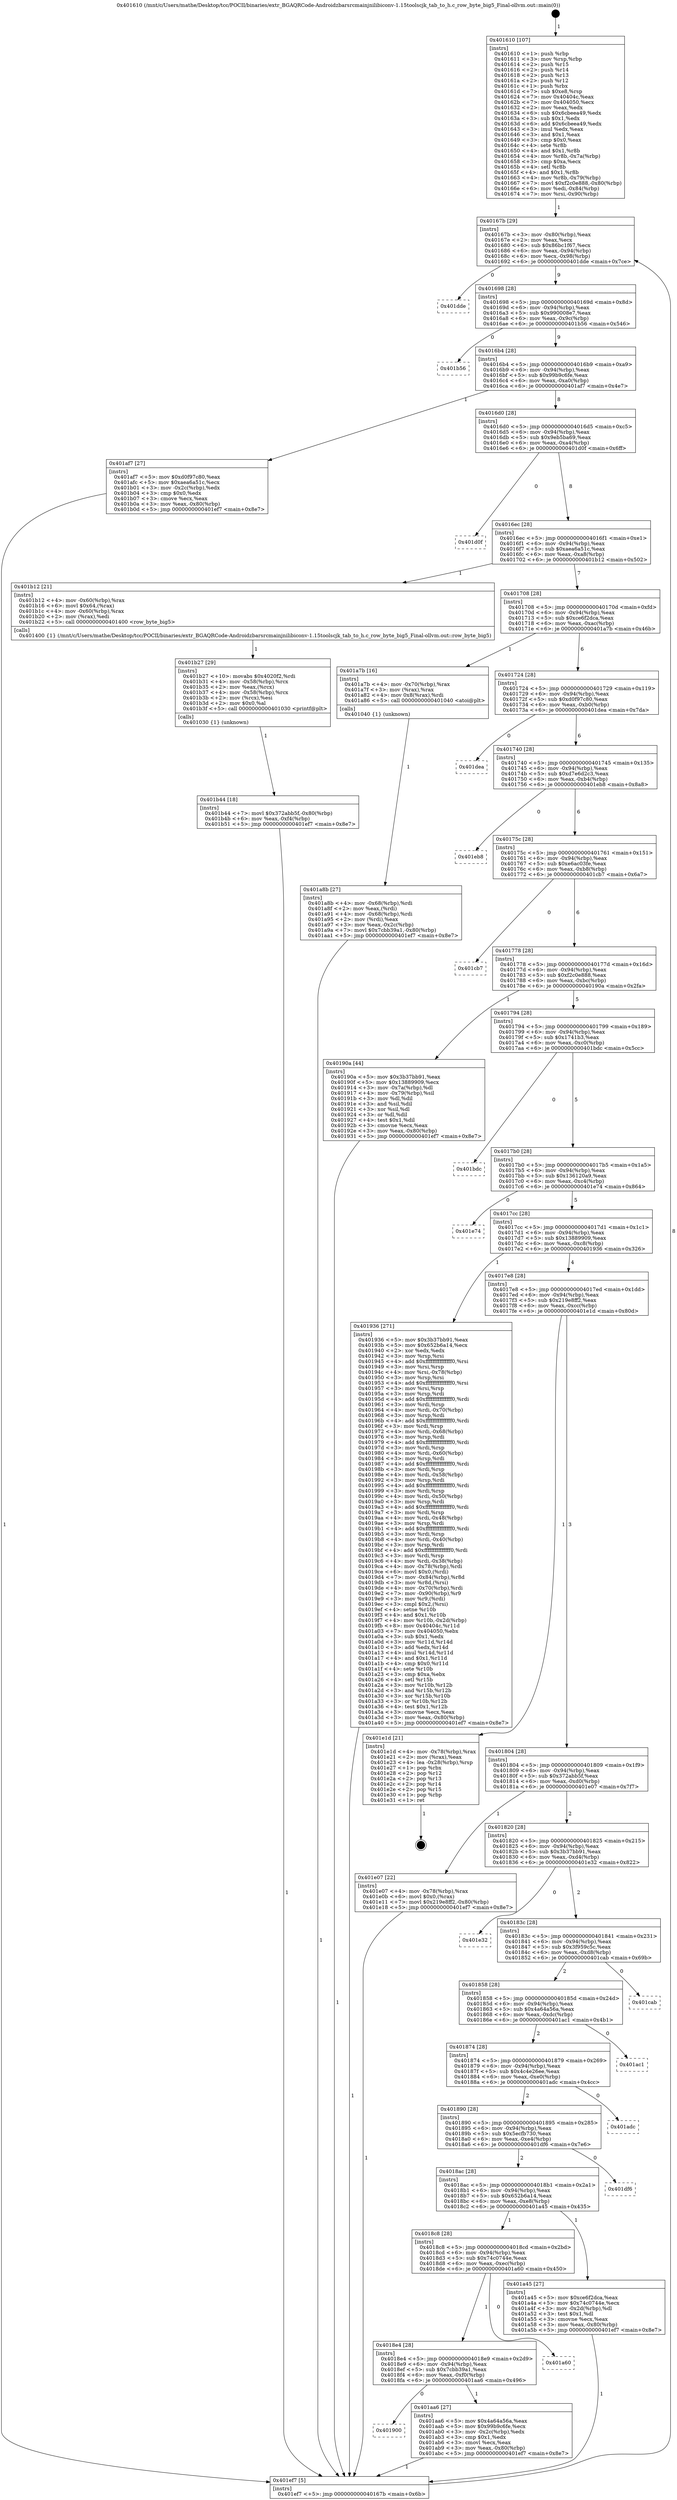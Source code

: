 digraph "0x401610" {
  label = "0x401610 (/mnt/c/Users/mathe/Desktop/tcc/POCII/binaries/extr_BGAQRCode-Androidzbarsrcmainjnilibiconv-1.15toolscjk_tab_to_h.c_row_byte_big5_Final-ollvm.out::main(0))"
  labelloc = "t"
  node[shape=record]

  Entry [label="",width=0.3,height=0.3,shape=circle,fillcolor=black,style=filled]
  "0x40167b" [label="{
     0x40167b [29]\l
     | [instrs]\l
     &nbsp;&nbsp;0x40167b \<+3\>: mov -0x80(%rbp),%eax\l
     &nbsp;&nbsp;0x40167e \<+2\>: mov %eax,%ecx\l
     &nbsp;&nbsp;0x401680 \<+6\>: sub $0x86bc1f67,%ecx\l
     &nbsp;&nbsp;0x401686 \<+6\>: mov %eax,-0x94(%rbp)\l
     &nbsp;&nbsp;0x40168c \<+6\>: mov %ecx,-0x98(%rbp)\l
     &nbsp;&nbsp;0x401692 \<+6\>: je 0000000000401dde \<main+0x7ce\>\l
  }"]
  "0x401dde" [label="{
     0x401dde\l
  }", style=dashed]
  "0x401698" [label="{
     0x401698 [28]\l
     | [instrs]\l
     &nbsp;&nbsp;0x401698 \<+5\>: jmp 000000000040169d \<main+0x8d\>\l
     &nbsp;&nbsp;0x40169d \<+6\>: mov -0x94(%rbp),%eax\l
     &nbsp;&nbsp;0x4016a3 \<+5\>: sub $0x990008e7,%eax\l
     &nbsp;&nbsp;0x4016a8 \<+6\>: mov %eax,-0x9c(%rbp)\l
     &nbsp;&nbsp;0x4016ae \<+6\>: je 0000000000401b56 \<main+0x546\>\l
  }"]
  Exit [label="",width=0.3,height=0.3,shape=circle,fillcolor=black,style=filled,peripheries=2]
  "0x401b56" [label="{
     0x401b56\l
  }", style=dashed]
  "0x4016b4" [label="{
     0x4016b4 [28]\l
     | [instrs]\l
     &nbsp;&nbsp;0x4016b4 \<+5\>: jmp 00000000004016b9 \<main+0xa9\>\l
     &nbsp;&nbsp;0x4016b9 \<+6\>: mov -0x94(%rbp),%eax\l
     &nbsp;&nbsp;0x4016bf \<+5\>: sub $0x99b9c6fe,%eax\l
     &nbsp;&nbsp;0x4016c4 \<+6\>: mov %eax,-0xa0(%rbp)\l
     &nbsp;&nbsp;0x4016ca \<+6\>: je 0000000000401af7 \<main+0x4e7\>\l
  }"]
  "0x401b44" [label="{
     0x401b44 [18]\l
     | [instrs]\l
     &nbsp;&nbsp;0x401b44 \<+7\>: movl $0x372abb5f,-0x80(%rbp)\l
     &nbsp;&nbsp;0x401b4b \<+6\>: mov %eax,-0xf4(%rbp)\l
     &nbsp;&nbsp;0x401b51 \<+5\>: jmp 0000000000401ef7 \<main+0x8e7\>\l
  }"]
  "0x401af7" [label="{
     0x401af7 [27]\l
     | [instrs]\l
     &nbsp;&nbsp;0x401af7 \<+5\>: mov $0xd0f97c80,%eax\l
     &nbsp;&nbsp;0x401afc \<+5\>: mov $0xaea6a51c,%ecx\l
     &nbsp;&nbsp;0x401b01 \<+3\>: mov -0x2c(%rbp),%edx\l
     &nbsp;&nbsp;0x401b04 \<+3\>: cmp $0x0,%edx\l
     &nbsp;&nbsp;0x401b07 \<+3\>: cmove %ecx,%eax\l
     &nbsp;&nbsp;0x401b0a \<+3\>: mov %eax,-0x80(%rbp)\l
     &nbsp;&nbsp;0x401b0d \<+5\>: jmp 0000000000401ef7 \<main+0x8e7\>\l
  }"]
  "0x4016d0" [label="{
     0x4016d0 [28]\l
     | [instrs]\l
     &nbsp;&nbsp;0x4016d0 \<+5\>: jmp 00000000004016d5 \<main+0xc5\>\l
     &nbsp;&nbsp;0x4016d5 \<+6\>: mov -0x94(%rbp),%eax\l
     &nbsp;&nbsp;0x4016db \<+5\>: sub $0x9eb5ba69,%eax\l
     &nbsp;&nbsp;0x4016e0 \<+6\>: mov %eax,-0xa4(%rbp)\l
     &nbsp;&nbsp;0x4016e6 \<+6\>: je 0000000000401d0f \<main+0x6ff\>\l
  }"]
  "0x401b27" [label="{
     0x401b27 [29]\l
     | [instrs]\l
     &nbsp;&nbsp;0x401b27 \<+10\>: movabs $0x4020f2,%rdi\l
     &nbsp;&nbsp;0x401b31 \<+4\>: mov -0x58(%rbp),%rcx\l
     &nbsp;&nbsp;0x401b35 \<+2\>: mov %eax,(%rcx)\l
     &nbsp;&nbsp;0x401b37 \<+4\>: mov -0x58(%rbp),%rcx\l
     &nbsp;&nbsp;0x401b3b \<+2\>: mov (%rcx),%esi\l
     &nbsp;&nbsp;0x401b3d \<+2\>: mov $0x0,%al\l
     &nbsp;&nbsp;0x401b3f \<+5\>: call 0000000000401030 \<printf@plt\>\l
     | [calls]\l
     &nbsp;&nbsp;0x401030 \{1\} (unknown)\l
  }"]
  "0x401d0f" [label="{
     0x401d0f\l
  }", style=dashed]
  "0x4016ec" [label="{
     0x4016ec [28]\l
     | [instrs]\l
     &nbsp;&nbsp;0x4016ec \<+5\>: jmp 00000000004016f1 \<main+0xe1\>\l
     &nbsp;&nbsp;0x4016f1 \<+6\>: mov -0x94(%rbp),%eax\l
     &nbsp;&nbsp;0x4016f7 \<+5\>: sub $0xaea6a51c,%eax\l
     &nbsp;&nbsp;0x4016fc \<+6\>: mov %eax,-0xa8(%rbp)\l
     &nbsp;&nbsp;0x401702 \<+6\>: je 0000000000401b12 \<main+0x502\>\l
  }"]
  "0x401900" [label="{
     0x401900\l
  }", style=dashed]
  "0x401b12" [label="{
     0x401b12 [21]\l
     | [instrs]\l
     &nbsp;&nbsp;0x401b12 \<+4\>: mov -0x60(%rbp),%rax\l
     &nbsp;&nbsp;0x401b16 \<+6\>: movl $0x64,(%rax)\l
     &nbsp;&nbsp;0x401b1c \<+4\>: mov -0x60(%rbp),%rax\l
     &nbsp;&nbsp;0x401b20 \<+2\>: mov (%rax),%edi\l
     &nbsp;&nbsp;0x401b22 \<+5\>: call 0000000000401400 \<row_byte_big5\>\l
     | [calls]\l
     &nbsp;&nbsp;0x401400 \{1\} (/mnt/c/Users/mathe/Desktop/tcc/POCII/binaries/extr_BGAQRCode-Androidzbarsrcmainjnilibiconv-1.15toolscjk_tab_to_h.c_row_byte_big5_Final-ollvm.out::row_byte_big5)\l
  }"]
  "0x401708" [label="{
     0x401708 [28]\l
     | [instrs]\l
     &nbsp;&nbsp;0x401708 \<+5\>: jmp 000000000040170d \<main+0xfd\>\l
     &nbsp;&nbsp;0x40170d \<+6\>: mov -0x94(%rbp),%eax\l
     &nbsp;&nbsp;0x401713 \<+5\>: sub $0xce6f2dca,%eax\l
     &nbsp;&nbsp;0x401718 \<+6\>: mov %eax,-0xac(%rbp)\l
     &nbsp;&nbsp;0x40171e \<+6\>: je 0000000000401a7b \<main+0x46b\>\l
  }"]
  "0x401aa6" [label="{
     0x401aa6 [27]\l
     | [instrs]\l
     &nbsp;&nbsp;0x401aa6 \<+5\>: mov $0x4a64a56a,%eax\l
     &nbsp;&nbsp;0x401aab \<+5\>: mov $0x99b9c6fe,%ecx\l
     &nbsp;&nbsp;0x401ab0 \<+3\>: mov -0x2c(%rbp),%edx\l
     &nbsp;&nbsp;0x401ab3 \<+3\>: cmp $0x1,%edx\l
     &nbsp;&nbsp;0x401ab6 \<+3\>: cmovl %ecx,%eax\l
     &nbsp;&nbsp;0x401ab9 \<+3\>: mov %eax,-0x80(%rbp)\l
     &nbsp;&nbsp;0x401abc \<+5\>: jmp 0000000000401ef7 \<main+0x8e7\>\l
  }"]
  "0x401a7b" [label="{
     0x401a7b [16]\l
     | [instrs]\l
     &nbsp;&nbsp;0x401a7b \<+4\>: mov -0x70(%rbp),%rax\l
     &nbsp;&nbsp;0x401a7f \<+3\>: mov (%rax),%rax\l
     &nbsp;&nbsp;0x401a82 \<+4\>: mov 0x8(%rax),%rdi\l
     &nbsp;&nbsp;0x401a86 \<+5\>: call 0000000000401040 \<atoi@plt\>\l
     | [calls]\l
     &nbsp;&nbsp;0x401040 \{1\} (unknown)\l
  }"]
  "0x401724" [label="{
     0x401724 [28]\l
     | [instrs]\l
     &nbsp;&nbsp;0x401724 \<+5\>: jmp 0000000000401729 \<main+0x119\>\l
     &nbsp;&nbsp;0x401729 \<+6\>: mov -0x94(%rbp),%eax\l
     &nbsp;&nbsp;0x40172f \<+5\>: sub $0xd0f97c80,%eax\l
     &nbsp;&nbsp;0x401734 \<+6\>: mov %eax,-0xb0(%rbp)\l
     &nbsp;&nbsp;0x40173a \<+6\>: je 0000000000401dea \<main+0x7da\>\l
  }"]
  "0x4018e4" [label="{
     0x4018e4 [28]\l
     | [instrs]\l
     &nbsp;&nbsp;0x4018e4 \<+5\>: jmp 00000000004018e9 \<main+0x2d9\>\l
     &nbsp;&nbsp;0x4018e9 \<+6\>: mov -0x94(%rbp),%eax\l
     &nbsp;&nbsp;0x4018ef \<+5\>: sub $0x7cbb39a1,%eax\l
     &nbsp;&nbsp;0x4018f4 \<+6\>: mov %eax,-0xf0(%rbp)\l
     &nbsp;&nbsp;0x4018fa \<+6\>: je 0000000000401aa6 \<main+0x496\>\l
  }"]
  "0x401dea" [label="{
     0x401dea\l
  }", style=dashed]
  "0x401740" [label="{
     0x401740 [28]\l
     | [instrs]\l
     &nbsp;&nbsp;0x401740 \<+5\>: jmp 0000000000401745 \<main+0x135\>\l
     &nbsp;&nbsp;0x401745 \<+6\>: mov -0x94(%rbp),%eax\l
     &nbsp;&nbsp;0x40174b \<+5\>: sub $0xd7e6d2c3,%eax\l
     &nbsp;&nbsp;0x401750 \<+6\>: mov %eax,-0xb4(%rbp)\l
     &nbsp;&nbsp;0x401756 \<+6\>: je 0000000000401eb8 \<main+0x8a8\>\l
  }"]
  "0x401a60" [label="{
     0x401a60\l
  }", style=dashed]
  "0x401eb8" [label="{
     0x401eb8\l
  }", style=dashed]
  "0x40175c" [label="{
     0x40175c [28]\l
     | [instrs]\l
     &nbsp;&nbsp;0x40175c \<+5\>: jmp 0000000000401761 \<main+0x151\>\l
     &nbsp;&nbsp;0x401761 \<+6\>: mov -0x94(%rbp),%eax\l
     &nbsp;&nbsp;0x401767 \<+5\>: sub $0xe6ac03fe,%eax\l
     &nbsp;&nbsp;0x40176c \<+6\>: mov %eax,-0xb8(%rbp)\l
     &nbsp;&nbsp;0x401772 \<+6\>: je 0000000000401cb7 \<main+0x6a7\>\l
  }"]
  "0x401a8b" [label="{
     0x401a8b [27]\l
     | [instrs]\l
     &nbsp;&nbsp;0x401a8b \<+4\>: mov -0x68(%rbp),%rdi\l
     &nbsp;&nbsp;0x401a8f \<+2\>: mov %eax,(%rdi)\l
     &nbsp;&nbsp;0x401a91 \<+4\>: mov -0x68(%rbp),%rdi\l
     &nbsp;&nbsp;0x401a95 \<+2\>: mov (%rdi),%eax\l
     &nbsp;&nbsp;0x401a97 \<+3\>: mov %eax,-0x2c(%rbp)\l
     &nbsp;&nbsp;0x401a9a \<+7\>: movl $0x7cbb39a1,-0x80(%rbp)\l
     &nbsp;&nbsp;0x401aa1 \<+5\>: jmp 0000000000401ef7 \<main+0x8e7\>\l
  }"]
  "0x401cb7" [label="{
     0x401cb7\l
  }", style=dashed]
  "0x401778" [label="{
     0x401778 [28]\l
     | [instrs]\l
     &nbsp;&nbsp;0x401778 \<+5\>: jmp 000000000040177d \<main+0x16d\>\l
     &nbsp;&nbsp;0x40177d \<+6\>: mov -0x94(%rbp),%eax\l
     &nbsp;&nbsp;0x401783 \<+5\>: sub $0xf2c0e888,%eax\l
     &nbsp;&nbsp;0x401788 \<+6\>: mov %eax,-0xbc(%rbp)\l
     &nbsp;&nbsp;0x40178e \<+6\>: je 000000000040190a \<main+0x2fa\>\l
  }"]
  "0x4018c8" [label="{
     0x4018c8 [28]\l
     | [instrs]\l
     &nbsp;&nbsp;0x4018c8 \<+5\>: jmp 00000000004018cd \<main+0x2bd\>\l
     &nbsp;&nbsp;0x4018cd \<+6\>: mov -0x94(%rbp),%eax\l
     &nbsp;&nbsp;0x4018d3 \<+5\>: sub $0x74c0744e,%eax\l
     &nbsp;&nbsp;0x4018d8 \<+6\>: mov %eax,-0xec(%rbp)\l
     &nbsp;&nbsp;0x4018de \<+6\>: je 0000000000401a60 \<main+0x450\>\l
  }"]
  "0x40190a" [label="{
     0x40190a [44]\l
     | [instrs]\l
     &nbsp;&nbsp;0x40190a \<+5\>: mov $0x3b37bb91,%eax\l
     &nbsp;&nbsp;0x40190f \<+5\>: mov $0x13889909,%ecx\l
     &nbsp;&nbsp;0x401914 \<+3\>: mov -0x7a(%rbp),%dl\l
     &nbsp;&nbsp;0x401917 \<+4\>: mov -0x79(%rbp),%sil\l
     &nbsp;&nbsp;0x40191b \<+3\>: mov %dl,%dil\l
     &nbsp;&nbsp;0x40191e \<+3\>: and %sil,%dil\l
     &nbsp;&nbsp;0x401921 \<+3\>: xor %sil,%dl\l
     &nbsp;&nbsp;0x401924 \<+3\>: or %dl,%dil\l
     &nbsp;&nbsp;0x401927 \<+4\>: test $0x1,%dil\l
     &nbsp;&nbsp;0x40192b \<+3\>: cmovne %ecx,%eax\l
     &nbsp;&nbsp;0x40192e \<+3\>: mov %eax,-0x80(%rbp)\l
     &nbsp;&nbsp;0x401931 \<+5\>: jmp 0000000000401ef7 \<main+0x8e7\>\l
  }"]
  "0x401794" [label="{
     0x401794 [28]\l
     | [instrs]\l
     &nbsp;&nbsp;0x401794 \<+5\>: jmp 0000000000401799 \<main+0x189\>\l
     &nbsp;&nbsp;0x401799 \<+6\>: mov -0x94(%rbp),%eax\l
     &nbsp;&nbsp;0x40179f \<+5\>: sub $0x1741b3,%eax\l
     &nbsp;&nbsp;0x4017a4 \<+6\>: mov %eax,-0xc0(%rbp)\l
     &nbsp;&nbsp;0x4017aa \<+6\>: je 0000000000401bdc \<main+0x5cc\>\l
  }"]
  "0x401ef7" [label="{
     0x401ef7 [5]\l
     | [instrs]\l
     &nbsp;&nbsp;0x401ef7 \<+5\>: jmp 000000000040167b \<main+0x6b\>\l
  }"]
  "0x401610" [label="{
     0x401610 [107]\l
     | [instrs]\l
     &nbsp;&nbsp;0x401610 \<+1\>: push %rbp\l
     &nbsp;&nbsp;0x401611 \<+3\>: mov %rsp,%rbp\l
     &nbsp;&nbsp;0x401614 \<+2\>: push %r15\l
     &nbsp;&nbsp;0x401616 \<+2\>: push %r14\l
     &nbsp;&nbsp;0x401618 \<+2\>: push %r13\l
     &nbsp;&nbsp;0x40161a \<+2\>: push %r12\l
     &nbsp;&nbsp;0x40161c \<+1\>: push %rbx\l
     &nbsp;&nbsp;0x40161d \<+7\>: sub $0xe8,%rsp\l
     &nbsp;&nbsp;0x401624 \<+7\>: mov 0x40404c,%eax\l
     &nbsp;&nbsp;0x40162b \<+7\>: mov 0x404050,%ecx\l
     &nbsp;&nbsp;0x401632 \<+2\>: mov %eax,%edx\l
     &nbsp;&nbsp;0x401634 \<+6\>: sub $0x6cbeea49,%edx\l
     &nbsp;&nbsp;0x40163a \<+3\>: sub $0x1,%edx\l
     &nbsp;&nbsp;0x40163d \<+6\>: add $0x6cbeea49,%edx\l
     &nbsp;&nbsp;0x401643 \<+3\>: imul %edx,%eax\l
     &nbsp;&nbsp;0x401646 \<+3\>: and $0x1,%eax\l
     &nbsp;&nbsp;0x401649 \<+3\>: cmp $0x0,%eax\l
     &nbsp;&nbsp;0x40164c \<+4\>: sete %r8b\l
     &nbsp;&nbsp;0x401650 \<+4\>: and $0x1,%r8b\l
     &nbsp;&nbsp;0x401654 \<+4\>: mov %r8b,-0x7a(%rbp)\l
     &nbsp;&nbsp;0x401658 \<+3\>: cmp $0xa,%ecx\l
     &nbsp;&nbsp;0x40165b \<+4\>: setl %r8b\l
     &nbsp;&nbsp;0x40165f \<+4\>: and $0x1,%r8b\l
     &nbsp;&nbsp;0x401663 \<+4\>: mov %r8b,-0x79(%rbp)\l
     &nbsp;&nbsp;0x401667 \<+7\>: movl $0xf2c0e888,-0x80(%rbp)\l
     &nbsp;&nbsp;0x40166e \<+6\>: mov %edi,-0x84(%rbp)\l
     &nbsp;&nbsp;0x401674 \<+7\>: mov %rsi,-0x90(%rbp)\l
  }"]
  "0x401a45" [label="{
     0x401a45 [27]\l
     | [instrs]\l
     &nbsp;&nbsp;0x401a45 \<+5\>: mov $0xce6f2dca,%eax\l
     &nbsp;&nbsp;0x401a4a \<+5\>: mov $0x74c0744e,%ecx\l
     &nbsp;&nbsp;0x401a4f \<+3\>: mov -0x2d(%rbp),%dl\l
     &nbsp;&nbsp;0x401a52 \<+3\>: test $0x1,%dl\l
     &nbsp;&nbsp;0x401a55 \<+3\>: cmovne %ecx,%eax\l
     &nbsp;&nbsp;0x401a58 \<+3\>: mov %eax,-0x80(%rbp)\l
     &nbsp;&nbsp;0x401a5b \<+5\>: jmp 0000000000401ef7 \<main+0x8e7\>\l
  }"]
  "0x401bdc" [label="{
     0x401bdc\l
  }", style=dashed]
  "0x4017b0" [label="{
     0x4017b0 [28]\l
     | [instrs]\l
     &nbsp;&nbsp;0x4017b0 \<+5\>: jmp 00000000004017b5 \<main+0x1a5\>\l
     &nbsp;&nbsp;0x4017b5 \<+6\>: mov -0x94(%rbp),%eax\l
     &nbsp;&nbsp;0x4017bb \<+5\>: sub $0x136120a9,%eax\l
     &nbsp;&nbsp;0x4017c0 \<+6\>: mov %eax,-0xc4(%rbp)\l
     &nbsp;&nbsp;0x4017c6 \<+6\>: je 0000000000401e74 \<main+0x864\>\l
  }"]
  "0x4018ac" [label="{
     0x4018ac [28]\l
     | [instrs]\l
     &nbsp;&nbsp;0x4018ac \<+5\>: jmp 00000000004018b1 \<main+0x2a1\>\l
     &nbsp;&nbsp;0x4018b1 \<+6\>: mov -0x94(%rbp),%eax\l
     &nbsp;&nbsp;0x4018b7 \<+5\>: sub $0x652b6a14,%eax\l
     &nbsp;&nbsp;0x4018bc \<+6\>: mov %eax,-0xe8(%rbp)\l
     &nbsp;&nbsp;0x4018c2 \<+6\>: je 0000000000401a45 \<main+0x435\>\l
  }"]
  "0x401e74" [label="{
     0x401e74\l
  }", style=dashed]
  "0x4017cc" [label="{
     0x4017cc [28]\l
     | [instrs]\l
     &nbsp;&nbsp;0x4017cc \<+5\>: jmp 00000000004017d1 \<main+0x1c1\>\l
     &nbsp;&nbsp;0x4017d1 \<+6\>: mov -0x94(%rbp),%eax\l
     &nbsp;&nbsp;0x4017d7 \<+5\>: sub $0x13889909,%eax\l
     &nbsp;&nbsp;0x4017dc \<+6\>: mov %eax,-0xc8(%rbp)\l
     &nbsp;&nbsp;0x4017e2 \<+6\>: je 0000000000401936 \<main+0x326\>\l
  }"]
  "0x401df6" [label="{
     0x401df6\l
  }", style=dashed]
  "0x401936" [label="{
     0x401936 [271]\l
     | [instrs]\l
     &nbsp;&nbsp;0x401936 \<+5\>: mov $0x3b37bb91,%eax\l
     &nbsp;&nbsp;0x40193b \<+5\>: mov $0x652b6a14,%ecx\l
     &nbsp;&nbsp;0x401940 \<+2\>: xor %edx,%edx\l
     &nbsp;&nbsp;0x401942 \<+3\>: mov %rsp,%rsi\l
     &nbsp;&nbsp;0x401945 \<+4\>: add $0xfffffffffffffff0,%rsi\l
     &nbsp;&nbsp;0x401949 \<+3\>: mov %rsi,%rsp\l
     &nbsp;&nbsp;0x40194c \<+4\>: mov %rsi,-0x78(%rbp)\l
     &nbsp;&nbsp;0x401950 \<+3\>: mov %rsp,%rsi\l
     &nbsp;&nbsp;0x401953 \<+4\>: add $0xfffffffffffffff0,%rsi\l
     &nbsp;&nbsp;0x401957 \<+3\>: mov %rsi,%rsp\l
     &nbsp;&nbsp;0x40195a \<+3\>: mov %rsp,%rdi\l
     &nbsp;&nbsp;0x40195d \<+4\>: add $0xfffffffffffffff0,%rdi\l
     &nbsp;&nbsp;0x401961 \<+3\>: mov %rdi,%rsp\l
     &nbsp;&nbsp;0x401964 \<+4\>: mov %rdi,-0x70(%rbp)\l
     &nbsp;&nbsp;0x401968 \<+3\>: mov %rsp,%rdi\l
     &nbsp;&nbsp;0x40196b \<+4\>: add $0xfffffffffffffff0,%rdi\l
     &nbsp;&nbsp;0x40196f \<+3\>: mov %rdi,%rsp\l
     &nbsp;&nbsp;0x401972 \<+4\>: mov %rdi,-0x68(%rbp)\l
     &nbsp;&nbsp;0x401976 \<+3\>: mov %rsp,%rdi\l
     &nbsp;&nbsp;0x401979 \<+4\>: add $0xfffffffffffffff0,%rdi\l
     &nbsp;&nbsp;0x40197d \<+3\>: mov %rdi,%rsp\l
     &nbsp;&nbsp;0x401980 \<+4\>: mov %rdi,-0x60(%rbp)\l
     &nbsp;&nbsp;0x401984 \<+3\>: mov %rsp,%rdi\l
     &nbsp;&nbsp;0x401987 \<+4\>: add $0xfffffffffffffff0,%rdi\l
     &nbsp;&nbsp;0x40198b \<+3\>: mov %rdi,%rsp\l
     &nbsp;&nbsp;0x40198e \<+4\>: mov %rdi,-0x58(%rbp)\l
     &nbsp;&nbsp;0x401992 \<+3\>: mov %rsp,%rdi\l
     &nbsp;&nbsp;0x401995 \<+4\>: add $0xfffffffffffffff0,%rdi\l
     &nbsp;&nbsp;0x401999 \<+3\>: mov %rdi,%rsp\l
     &nbsp;&nbsp;0x40199c \<+4\>: mov %rdi,-0x50(%rbp)\l
     &nbsp;&nbsp;0x4019a0 \<+3\>: mov %rsp,%rdi\l
     &nbsp;&nbsp;0x4019a3 \<+4\>: add $0xfffffffffffffff0,%rdi\l
     &nbsp;&nbsp;0x4019a7 \<+3\>: mov %rdi,%rsp\l
     &nbsp;&nbsp;0x4019aa \<+4\>: mov %rdi,-0x48(%rbp)\l
     &nbsp;&nbsp;0x4019ae \<+3\>: mov %rsp,%rdi\l
     &nbsp;&nbsp;0x4019b1 \<+4\>: add $0xfffffffffffffff0,%rdi\l
     &nbsp;&nbsp;0x4019b5 \<+3\>: mov %rdi,%rsp\l
     &nbsp;&nbsp;0x4019b8 \<+4\>: mov %rdi,-0x40(%rbp)\l
     &nbsp;&nbsp;0x4019bc \<+3\>: mov %rsp,%rdi\l
     &nbsp;&nbsp;0x4019bf \<+4\>: add $0xfffffffffffffff0,%rdi\l
     &nbsp;&nbsp;0x4019c3 \<+3\>: mov %rdi,%rsp\l
     &nbsp;&nbsp;0x4019c6 \<+4\>: mov %rdi,-0x38(%rbp)\l
     &nbsp;&nbsp;0x4019ca \<+4\>: mov -0x78(%rbp),%rdi\l
     &nbsp;&nbsp;0x4019ce \<+6\>: movl $0x0,(%rdi)\l
     &nbsp;&nbsp;0x4019d4 \<+7\>: mov -0x84(%rbp),%r8d\l
     &nbsp;&nbsp;0x4019db \<+3\>: mov %r8d,(%rsi)\l
     &nbsp;&nbsp;0x4019de \<+4\>: mov -0x70(%rbp),%rdi\l
     &nbsp;&nbsp;0x4019e2 \<+7\>: mov -0x90(%rbp),%r9\l
     &nbsp;&nbsp;0x4019e9 \<+3\>: mov %r9,(%rdi)\l
     &nbsp;&nbsp;0x4019ec \<+3\>: cmpl $0x2,(%rsi)\l
     &nbsp;&nbsp;0x4019ef \<+4\>: setne %r10b\l
     &nbsp;&nbsp;0x4019f3 \<+4\>: and $0x1,%r10b\l
     &nbsp;&nbsp;0x4019f7 \<+4\>: mov %r10b,-0x2d(%rbp)\l
     &nbsp;&nbsp;0x4019fb \<+8\>: mov 0x40404c,%r11d\l
     &nbsp;&nbsp;0x401a03 \<+7\>: mov 0x404050,%ebx\l
     &nbsp;&nbsp;0x401a0a \<+3\>: sub $0x1,%edx\l
     &nbsp;&nbsp;0x401a0d \<+3\>: mov %r11d,%r14d\l
     &nbsp;&nbsp;0x401a10 \<+3\>: add %edx,%r14d\l
     &nbsp;&nbsp;0x401a13 \<+4\>: imul %r14d,%r11d\l
     &nbsp;&nbsp;0x401a17 \<+4\>: and $0x1,%r11d\l
     &nbsp;&nbsp;0x401a1b \<+4\>: cmp $0x0,%r11d\l
     &nbsp;&nbsp;0x401a1f \<+4\>: sete %r10b\l
     &nbsp;&nbsp;0x401a23 \<+3\>: cmp $0xa,%ebx\l
     &nbsp;&nbsp;0x401a26 \<+4\>: setl %r15b\l
     &nbsp;&nbsp;0x401a2a \<+3\>: mov %r10b,%r12b\l
     &nbsp;&nbsp;0x401a2d \<+3\>: and %r15b,%r12b\l
     &nbsp;&nbsp;0x401a30 \<+3\>: xor %r15b,%r10b\l
     &nbsp;&nbsp;0x401a33 \<+3\>: or %r10b,%r12b\l
     &nbsp;&nbsp;0x401a36 \<+4\>: test $0x1,%r12b\l
     &nbsp;&nbsp;0x401a3a \<+3\>: cmovne %ecx,%eax\l
     &nbsp;&nbsp;0x401a3d \<+3\>: mov %eax,-0x80(%rbp)\l
     &nbsp;&nbsp;0x401a40 \<+5\>: jmp 0000000000401ef7 \<main+0x8e7\>\l
  }"]
  "0x4017e8" [label="{
     0x4017e8 [28]\l
     | [instrs]\l
     &nbsp;&nbsp;0x4017e8 \<+5\>: jmp 00000000004017ed \<main+0x1dd\>\l
     &nbsp;&nbsp;0x4017ed \<+6\>: mov -0x94(%rbp),%eax\l
     &nbsp;&nbsp;0x4017f3 \<+5\>: sub $0x219e8ff2,%eax\l
     &nbsp;&nbsp;0x4017f8 \<+6\>: mov %eax,-0xcc(%rbp)\l
     &nbsp;&nbsp;0x4017fe \<+6\>: je 0000000000401e1d \<main+0x80d\>\l
  }"]
  "0x401890" [label="{
     0x401890 [28]\l
     | [instrs]\l
     &nbsp;&nbsp;0x401890 \<+5\>: jmp 0000000000401895 \<main+0x285\>\l
     &nbsp;&nbsp;0x401895 \<+6\>: mov -0x94(%rbp),%eax\l
     &nbsp;&nbsp;0x40189b \<+5\>: sub $0x5ecfb730,%eax\l
     &nbsp;&nbsp;0x4018a0 \<+6\>: mov %eax,-0xe4(%rbp)\l
     &nbsp;&nbsp;0x4018a6 \<+6\>: je 0000000000401df6 \<main+0x7e6\>\l
  }"]
  "0x401adc" [label="{
     0x401adc\l
  }", style=dashed]
  "0x401e1d" [label="{
     0x401e1d [21]\l
     | [instrs]\l
     &nbsp;&nbsp;0x401e1d \<+4\>: mov -0x78(%rbp),%rax\l
     &nbsp;&nbsp;0x401e21 \<+2\>: mov (%rax),%eax\l
     &nbsp;&nbsp;0x401e23 \<+4\>: lea -0x28(%rbp),%rsp\l
     &nbsp;&nbsp;0x401e27 \<+1\>: pop %rbx\l
     &nbsp;&nbsp;0x401e28 \<+2\>: pop %r12\l
     &nbsp;&nbsp;0x401e2a \<+2\>: pop %r13\l
     &nbsp;&nbsp;0x401e2c \<+2\>: pop %r14\l
     &nbsp;&nbsp;0x401e2e \<+2\>: pop %r15\l
     &nbsp;&nbsp;0x401e30 \<+1\>: pop %rbp\l
     &nbsp;&nbsp;0x401e31 \<+1\>: ret\l
  }"]
  "0x401804" [label="{
     0x401804 [28]\l
     | [instrs]\l
     &nbsp;&nbsp;0x401804 \<+5\>: jmp 0000000000401809 \<main+0x1f9\>\l
     &nbsp;&nbsp;0x401809 \<+6\>: mov -0x94(%rbp),%eax\l
     &nbsp;&nbsp;0x40180f \<+5\>: sub $0x372abb5f,%eax\l
     &nbsp;&nbsp;0x401814 \<+6\>: mov %eax,-0xd0(%rbp)\l
     &nbsp;&nbsp;0x40181a \<+6\>: je 0000000000401e07 \<main+0x7f7\>\l
  }"]
  "0x401874" [label="{
     0x401874 [28]\l
     | [instrs]\l
     &nbsp;&nbsp;0x401874 \<+5\>: jmp 0000000000401879 \<main+0x269\>\l
     &nbsp;&nbsp;0x401879 \<+6\>: mov -0x94(%rbp),%eax\l
     &nbsp;&nbsp;0x40187f \<+5\>: sub $0x4c4e26ee,%eax\l
     &nbsp;&nbsp;0x401884 \<+6\>: mov %eax,-0xe0(%rbp)\l
     &nbsp;&nbsp;0x40188a \<+6\>: je 0000000000401adc \<main+0x4cc\>\l
  }"]
  "0x401e07" [label="{
     0x401e07 [22]\l
     | [instrs]\l
     &nbsp;&nbsp;0x401e07 \<+4\>: mov -0x78(%rbp),%rax\l
     &nbsp;&nbsp;0x401e0b \<+6\>: movl $0x0,(%rax)\l
     &nbsp;&nbsp;0x401e11 \<+7\>: movl $0x219e8ff2,-0x80(%rbp)\l
     &nbsp;&nbsp;0x401e18 \<+5\>: jmp 0000000000401ef7 \<main+0x8e7\>\l
  }"]
  "0x401820" [label="{
     0x401820 [28]\l
     | [instrs]\l
     &nbsp;&nbsp;0x401820 \<+5\>: jmp 0000000000401825 \<main+0x215\>\l
     &nbsp;&nbsp;0x401825 \<+6\>: mov -0x94(%rbp),%eax\l
     &nbsp;&nbsp;0x40182b \<+5\>: sub $0x3b37bb91,%eax\l
     &nbsp;&nbsp;0x401830 \<+6\>: mov %eax,-0xd4(%rbp)\l
     &nbsp;&nbsp;0x401836 \<+6\>: je 0000000000401e32 \<main+0x822\>\l
  }"]
  "0x401ac1" [label="{
     0x401ac1\l
  }", style=dashed]
  "0x401e32" [label="{
     0x401e32\l
  }", style=dashed]
  "0x40183c" [label="{
     0x40183c [28]\l
     | [instrs]\l
     &nbsp;&nbsp;0x40183c \<+5\>: jmp 0000000000401841 \<main+0x231\>\l
     &nbsp;&nbsp;0x401841 \<+6\>: mov -0x94(%rbp),%eax\l
     &nbsp;&nbsp;0x401847 \<+5\>: sub $0x3f959c5c,%eax\l
     &nbsp;&nbsp;0x40184c \<+6\>: mov %eax,-0xd8(%rbp)\l
     &nbsp;&nbsp;0x401852 \<+6\>: je 0000000000401cab \<main+0x69b\>\l
  }"]
  "0x401858" [label="{
     0x401858 [28]\l
     | [instrs]\l
     &nbsp;&nbsp;0x401858 \<+5\>: jmp 000000000040185d \<main+0x24d\>\l
     &nbsp;&nbsp;0x40185d \<+6\>: mov -0x94(%rbp),%eax\l
     &nbsp;&nbsp;0x401863 \<+5\>: sub $0x4a64a56a,%eax\l
     &nbsp;&nbsp;0x401868 \<+6\>: mov %eax,-0xdc(%rbp)\l
     &nbsp;&nbsp;0x40186e \<+6\>: je 0000000000401ac1 \<main+0x4b1\>\l
  }"]
  "0x401cab" [label="{
     0x401cab\l
  }", style=dashed]
  Entry -> "0x401610" [label=" 1"]
  "0x40167b" -> "0x401dde" [label=" 0"]
  "0x40167b" -> "0x401698" [label=" 9"]
  "0x401e1d" -> Exit [label=" 1"]
  "0x401698" -> "0x401b56" [label=" 0"]
  "0x401698" -> "0x4016b4" [label=" 9"]
  "0x401e07" -> "0x401ef7" [label=" 1"]
  "0x4016b4" -> "0x401af7" [label=" 1"]
  "0x4016b4" -> "0x4016d0" [label=" 8"]
  "0x401b44" -> "0x401ef7" [label=" 1"]
  "0x4016d0" -> "0x401d0f" [label=" 0"]
  "0x4016d0" -> "0x4016ec" [label=" 8"]
  "0x401b27" -> "0x401b44" [label=" 1"]
  "0x4016ec" -> "0x401b12" [label=" 1"]
  "0x4016ec" -> "0x401708" [label=" 7"]
  "0x401b12" -> "0x401b27" [label=" 1"]
  "0x401708" -> "0x401a7b" [label=" 1"]
  "0x401708" -> "0x401724" [label=" 6"]
  "0x401af7" -> "0x401ef7" [label=" 1"]
  "0x401724" -> "0x401dea" [label=" 0"]
  "0x401724" -> "0x401740" [label=" 6"]
  "0x4018e4" -> "0x401900" [label=" 0"]
  "0x401740" -> "0x401eb8" [label=" 0"]
  "0x401740" -> "0x40175c" [label=" 6"]
  "0x4018e4" -> "0x401aa6" [label=" 1"]
  "0x40175c" -> "0x401cb7" [label=" 0"]
  "0x40175c" -> "0x401778" [label=" 6"]
  "0x4018c8" -> "0x4018e4" [label=" 1"]
  "0x401778" -> "0x40190a" [label=" 1"]
  "0x401778" -> "0x401794" [label=" 5"]
  "0x40190a" -> "0x401ef7" [label=" 1"]
  "0x401610" -> "0x40167b" [label=" 1"]
  "0x401ef7" -> "0x40167b" [label=" 8"]
  "0x4018c8" -> "0x401a60" [label=" 0"]
  "0x401794" -> "0x401bdc" [label=" 0"]
  "0x401794" -> "0x4017b0" [label=" 5"]
  "0x401aa6" -> "0x401ef7" [label=" 1"]
  "0x4017b0" -> "0x401e74" [label=" 0"]
  "0x4017b0" -> "0x4017cc" [label=" 5"]
  "0x401a7b" -> "0x401a8b" [label=" 1"]
  "0x4017cc" -> "0x401936" [label=" 1"]
  "0x4017cc" -> "0x4017e8" [label=" 4"]
  "0x401a45" -> "0x401ef7" [label=" 1"]
  "0x401936" -> "0x401ef7" [label=" 1"]
  "0x4018ac" -> "0x401a45" [label=" 1"]
  "0x4017e8" -> "0x401e1d" [label=" 1"]
  "0x4017e8" -> "0x401804" [label=" 3"]
  "0x401a8b" -> "0x401ef7" [label=" 1"]
  "0x401804" -> "0x401e07" [label=" 1"]
  "0x401804" -> "0x401820" [label=" 2"]
  "0x401890" -> "0x401df6" [label=" 0"]
  "0x401820" -> "0x401e32" [label=" 0"]
  "0x401820" -> "0x40183c" [label=" 2"]
  "0x4018ac" -> "0x4018c8" [label=" 1"]
  "0x40183c" -> "0x401cab" [label=" 0"]
  "0x40183c" -> "0x401858" [label=" 2"]
  "0x401874" -> "0x401890" [label=" 2"]
  "0x401858" -> "0x401ac1" [label=" 0"]
  "0x401858" -> "0x401874" [label=" 2"]
  "0x401890" -> "0x4018ac" [label=" 2"]
  "0x401874" -> "0x401adc" [label=" 0"]
}
